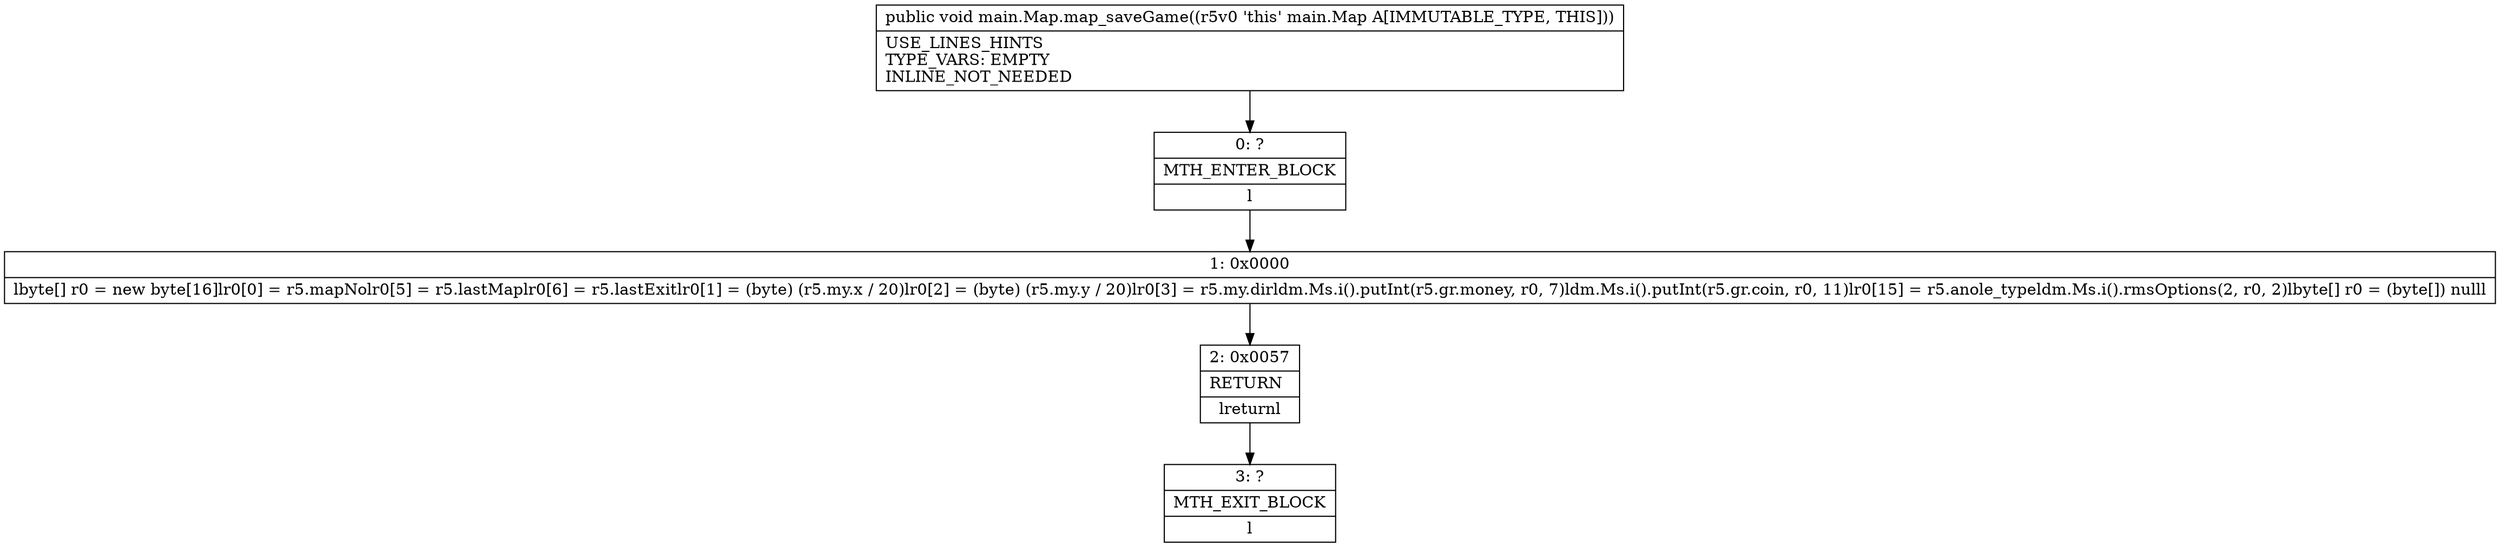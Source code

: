 digraph "CFG formain.Map.map_saveGame()V" {
Node_0 [shape=record,label="{0\:\ ?|MTH_ENTER_BLOCK\l|l}"];
Node_1 [shape=record,label="{1\:\ 0x0000|lbyte[] r0 = new byte[16]lr0[0] = r5.mapNolr0[5] = r5.lastMaplr0[6] = r5.lastExitlr0[1] = (byte) (r5.my.x \/ 20)lr0[2] = (byte) (r5.my.y \/ 20)lr0[3] = r5.my.dirldm.Ms.i().putInt(r5.gr.money, r0, 7)ldm.Ms.i().putInt(r5.gr.coin, r0, 11)lr0[15] = r5.anole_typeldm.Ms.i().rmsOptions(2, r0, 2)lbyte[] r0 = (byte[]) nulll}"];
Node_2 [shape=record,label="{2\:\ 0x0057|RETURN\l|lreturnl}"];
Node_3 [shape=record,label="{3\:\ ?|MTH_EXIT_BLOCK\l|l}"];
MethodNode[shape=record,label="{public void main.Map.map_saveGame((r5v0 'this' main.Map A[IMMUTABLE_TYPE, THIS]))  | USE_LINES_HINTS\lTYPE_VARS: EMPTY\lINLINE_NOT_NEEDED\l}"];
MethodNode -> Node_0;
Node_0 -> Node_1;
Node_1 -> Node_2;
Node_2 -> Node_3;
}

